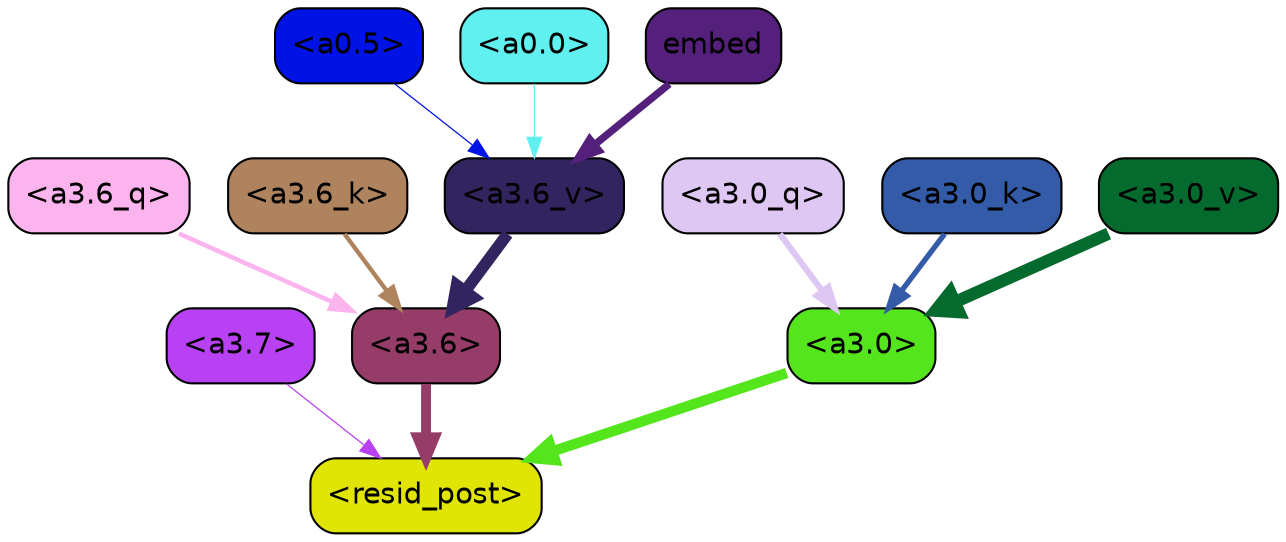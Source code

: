 strict digraph "" {
	graph [bgcolor=transparent,
		layout=dot,
		overlap=false,
		splines=true
	];
	"<a3.7>"	[color=black,
		fillcolor="#b941f4",
		fontname=Helvetica,
		shape=box,
		style="filled, rounded"];
	"<resid_post>"	[color=black,
		fillcolor="#e0e506",
		fontname=Helvetica,
		shape=box,
		style="filled, rounded"];
	"<a3.7>" -> "<resid_post>"	[color="#b941f4",
		penwidth=0.6];
	"<a3.6>"	[color=black,
		fillcolor="#963c68",
		fontname=Helvetica,
		shape=box,
		style="filled, rounded"];
	"<a3.6>" -> "<resid_post>"	[color="#963c68",
		penwidth=4.748674273490906];
	"<a3.0>"	[color=black,
		fillcolor="#55e51c",
		fontname=Helvetica,
		shape=box,
		style="filled, rounded"];
	"<a3.0>" -> "<resid_post>"	[color="#55e51c",
		penwidth=5.004031300544739];
	"<a3.6_q>"	[color=black,
		fillcolor="#fcb4ef",
		fontname=Helvetica,
		shape=box,
		style="filled, rounded"];
	"<a3.6_q>" -> "<a3.6>"	[color="#fcb4ef",
		penwidth=2.1656854450702667];
	"<a3.0_q>"	[color=black,
		fillcolor="#dec8f3",
		fontname=Helvetica,
		shape=box,
		style="filled, rounded"];
	"<a3.0_q>" -> "<a3.0>"	[color="#dec8f3",
		penwidth=2.95696559548378];
	"<a3.6_k>"	[color=black,
		fillcolor="#af835e",
		fontname=Helvetica,
		shape=box,
		style="filled, rounded"];
	"<a3.6_k>" -> "<a3.6>"	[color="#af835e",
		penwidth=2.086437076330185];
	"<a3.0_k>"	[color=black,
		fillcolor="#335ba7",
		fontname=Helvetica,
		shape=box,
		style="filled, rounded"];
	"<a3.0_k>" -> "<a3.0>"	[color="#335ba7",
		penwidth=2.5988530814647675];
	"<a3.6_v>"	[color=black,
		fillcolor="#31245f",
		fontname=Helvetica,
		shape=box,
		style="filled, rounded"];
	"<a3.6_v>" -> "<a3.6>"	[color="#31245f",
		penwidth=5.669987380504608];
	"<a3.0_v>"	[color=black,
		fillcolor="#056a2d",
		fontname=Helvetica,
		shape=box,
		style="filled, rounded"];
	"<a3.0_v>" -> "<a3.0>"	[color="#056a2d",
		penwidth=5.9515902400016785];
	"<a0.5>"	[color=black,
		fillcolor="#0112e5",
		fontname=Helvetica,
		shape=box,
		style="filled, rounded"];
	"<a0.5>" -> "<a3.6_v>"	[color="#0112e5",
		penwidth=0.6];
	"<a0.0>"	[color=black,
		fillcolor="#61f0f0",
		fontname=Helvetica,
		shape=box,
		style="filled, rounded"];
	"<a0.0>" -> "<a3.6_v>"	[color="#61f0f0",
		penwidth=0.6];
	embed	[color=black,
		fillcolor="#551f7c",
		fontname=Helvetica,
		shape=box,
		style="filled, rounded"];
	embed -> "<a3.6_v>"	[color="#551f7c",
		penwidth=3.56406831741333];
}
